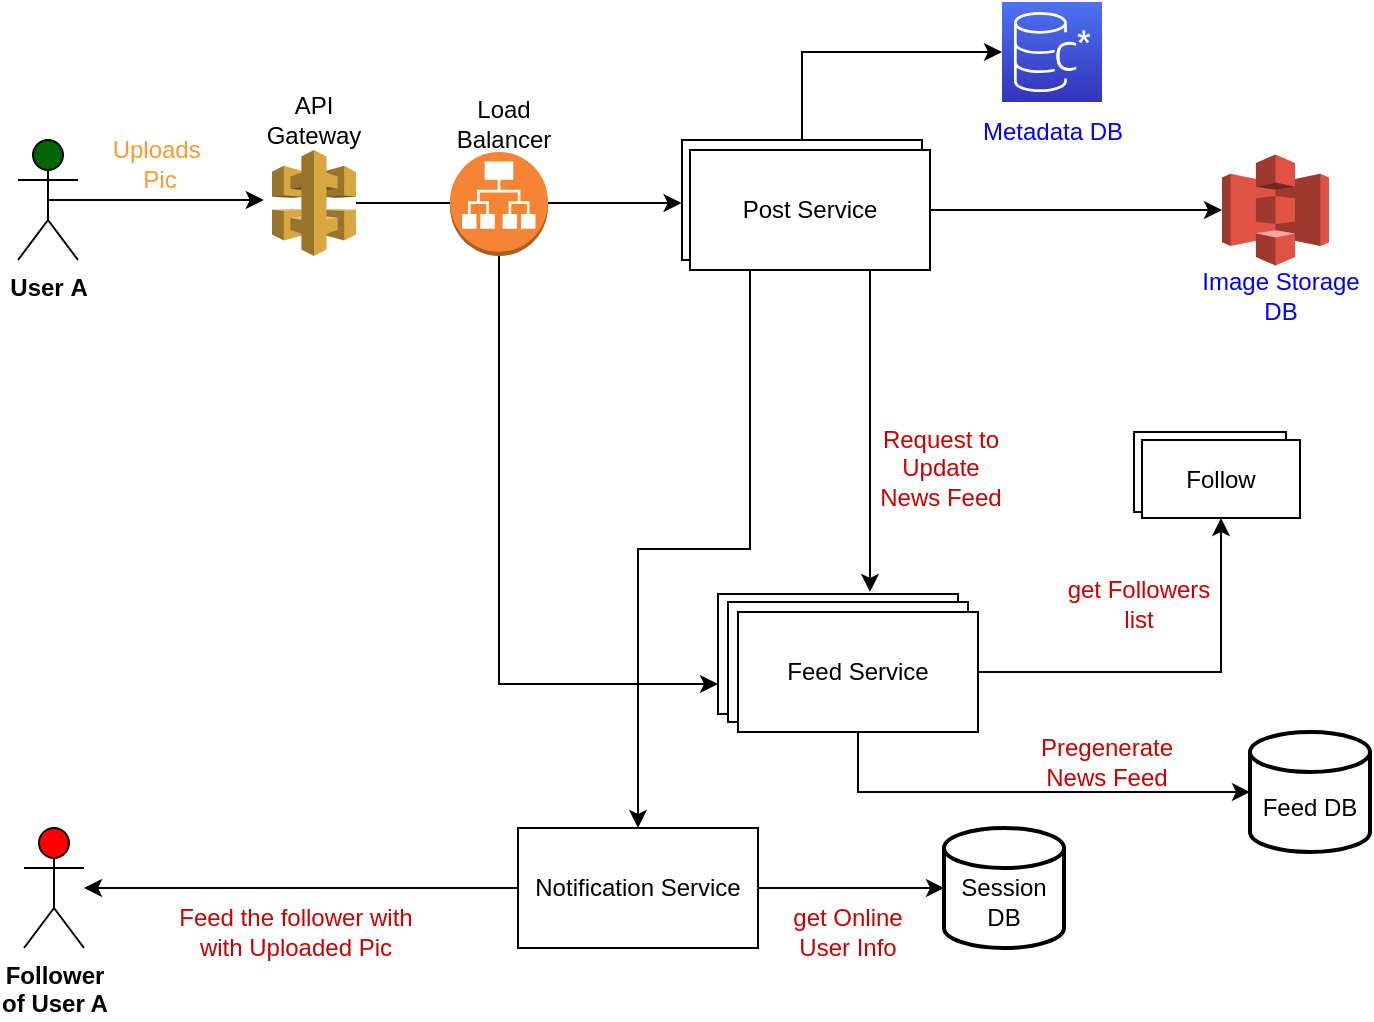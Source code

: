 <mxfile version="19.0.0" type="github" pages="2"><diagram id="dBWdwha_A0aWEbOoDmzM" name="Page-1"><mxGraphModel dx="1426" dy="693" grid="0" gridSize="10" guides="1" tooltips="1" connect="1" arrows="1" fold="1" page="1" pageScale="1" pageWidth="850" pageHeight="1100" math="0" shadow="0"><root><mxCell id="0"/><mxCell id="1" parent="0"/><mxCell id="58DnNX9IW9azyEFasTp5-3" value="&lt;b&gt;Follower&lt;br&gt;of User A&lt;br&gt;&lt;/b&gt;" style="shape=umlActor;verticalLabelPosition=bottom;verticalAlign=top;html=1;outlineConnect=0;fillColor=#FF0000;" parent="1" vertex="1"><mxGeometry x="78" y="505" width="30" height="60" as="geometry"/></mxCell><mxCell id="58DnNX9IW9azyEFasTp5-32" style="edgeStyle=orthogonalEdgeStyle;rounded=0;orthogonalLoop=1;jettySize=auto;html=1;exitX=0.5;exitY=0.5;exitDx=0;exitDy=0;exitPerimeter=0;" parent="1" source="58DnNX9IW9azyEFasTp5-4" edge="1"><mxGeometry relative="1" as="geometry"><mxPoint x="197.889" y="191" as="targetPoint"/></mxGeometry></mxCell><mxCell id="58DnNX9IW9azyEFasTp5-4" value="&lt;b&gt;User&lt;/b&gt; &lt;b&gt;A&lt;/b&gt;" style="shape=umlActor;verticalLabelPosition=bottom;verticalAlign=top;html=1;outlineConnect=0;fillColor=#006600;" parent="1" vertex="1"><mxGeometry x="75" y="161" width="30" height="60" as="geometry"/></mxCell><mxCell id="58DnNX9IW9azyEFasTp5-37" style="edgeStyle=orthogonalEdgeStyle;rounded=0;orthogonalLoop=1;jettySize=auto;html=1;" parent="1" source="58DnNX9IW9azyEFasTp5-9" edge="1"><mxGeometry relative="1" as="geometry"><mxPoint x="406.778" y="192.5" as="targetPoint"/></mxGeometry></mxCell><mxCell id="58DnNX9IW9azyEFasTp5-9" value="" style="outlineConnect=0;dashed=0;verticalLabelPosition=bottom;verticalAlign=top;align=center;html=1;shape=mxgraph.aws3.api_gateway;fillColor=#D9A741;gradientColor=none;" parent="1" vertex="1"><mxGeometry x="202" y="166" width="42" height="53" as="geometry"/></mxCell><mxCell id="58DnNX9IW9azyEFasTp5-10" value="API Gateway" style="text;html=1;strokeColor=none;fillColor=none;align=center;verticalAlign=middle;whiteSpace=wrap;rounded=0;" parent="1" vertex="1"><mxGeometry x="193" y="136" width="60" height="30" as="geometry"/></mxCell><mxCell id="58DnNX9IW9azyEFasTp5-57" style="edgeStyle=orthogonalEdgeStyle;rounded=0;orthogonalLoop=1;jettySize=auto;html=1;exitX=0.5;exitY=1;exitDx=0;exitDy=0;exitPerimeter=0;entryX=0;entryY=0.75;entryDx=0;entryDy=0;fontColor=#CC0000;" parent="1" source="58DnNX9IW9azyEFasTp5-11" target="58DnNX9IW9azyEFasTp5-19" edge="1"><mxGeometry relative="1" as="geometry"/></mxCell><mxCell id="58DnNX9IW9azyEFasTp5-11" value="" style="outlineConnect=0;dashed=0;verticalLabelPosition=bottom;verticalAlign=top;align=center;html=1;shape=mxgraph.aws3.application_load_balancer;fillColor=#F58534;gradientColor=none;" parent="1" vertex="1"><mxGeometry x="291" y="167" width="49" height="52" as="geometry"/></mxCell><mxCell id="58DnNX9IW9azyEFasTp5-12" value="Load Balancer" style="text;html=1;strokeColor=none;fillColor=none;align=center;verticalAlign=middle;whiteSpace=wrap;rounded=0;" parent="1" vertex="1"><mxGeometry x="288" y="138.25" width="60" height="30" as="geometry"/></mxCell><mxCell id="58DnNX9IW9azyEFasTp5-39" style="edgeStyle=orthogonalEdgeStyle;rounded=0;orthogonalLoop=1;jettySize=auto;html=1;exitX=0.5;exitY=0;exitDx=0;exitDy=0;entryX=0;entryY=0.5;entryDx=0;entryDy=0;entryPerimeter=0;" parent="1" source="58DnNX9IW9azyEFasTp5-13" target="58DnNX9IW9azyEFasTp5-28" edge="1"><mxGeometry relative="1" as="geometry"/></mxCell><mxCell id="58DnNX9IW9azyEFasTp5-13" value="Post Service" style="rounded=0;whiteSpace=wrap;html=1;" parent="1" vertex="1"><mxGeometry x="407" y="161" width="120" height="60" as="geometry"/></mxCell><mxCell id="58DnNX9IW9azyEFasTp5-41" style="edgeStyle=orthogonalEdgeStyle;rounded=0;orthogonalLoop=1;jettySize=auto;html=1;entryX=0;entryY=0.5;entryDx=0;entryDy=0;entryPerimeter=0;" parent="1" source="58DnNX9IW9azyEFasTp5-18" target="58DnNX9IW9azyEFasTp5-26" edge="1"><mxGeometry relative="1" as="geometry"/></mxCell><mxCell id="58DnNX9IW9azyEFasTp5-59" style="edgeStyle=orthogonalEdgeStyle;rounded=0;orthogonalLoop=1;jettySize=auto;html=1;exitX=0.25;exitY=1;exitDx=0;exitDy=0;entryX=0.5;entryY=0;entryDx=0;entryDy=0;fontColor=#CC0000;" parent="1" source="58DnNX9IW9azyEFasTp5-18" target="58DnNX9IW9azyEFasTp5-22" edge="1"><mxGeometry relative="1" as="geometry"/></mxCell><mxCell id="58DnNX9IW9azyEFasTp5-60" style="edgeStyle=orthogonalEdgeStyle;rounded=0;orthogonalLoop=1;jettySize=auto;html=1;exitX=0.75;exitY=1;exitDx=0;exitDy=0;fontColor=#CC0000;" parent="1" source="58DnNX9IW9azyEFasTp5-18" edge="1"><mxGeometry relative="1" as="geometry"><mxPoint x="501" y="387" as="targetPoint"/></mxGeometry></mxCell><mxCell id="58DnNX9IW9azyEFasTp5-18" value="Post Service" style="rounded=0;whiteSpace=wrap;html=1;" parent="1" vertex="1"><mxGeometry x="411" y="166" width="120" height="60" as="geometry"/></mxCell><mxCell id="58DnNX9IW9azyEFasTp5-19" value="Post Service" style="rounded=0;whiteSpace=wrap;html=1;" parent="1" vertex="1"><mxGeometry x="425" y="388" width="120" height="60" as="geometry"/></mxCell><mxCell id="58DnNX9IW9azyEFasTp5-20" value="Post Service" style="rounded=0;whiteSpace=wrap;html=1;" parent="1" vertex="1"><mxGeometry x="430" y="392" width="120" height="60" as="geometry"/></mxCell><mxCell id="58DnNX9IW9azyEFasTp5-45" style="edgeStyle=orthogonalEdgeStyle;rounded=0;orthogonalLoop=1;jettySize=auto;html=1;" parent="1" source="58DnNX9IW9azyEFasTp5-21" target="58DnNX9IW9azyEFasTp5-30" edge="1"><mxGeometry relative="1" as="geometry"/></mxCell><mxCell id="58DnNX9IW9azyEFasTp5-49" style="edgeStyle=orthogonalEdgeStyle;rounded=0;orthogonalLoop=1;jettySize=auto;html=1;exitX=0.5;exitY=1;exitDx=0;exitDy=0;entryX=0;entryY=0.5;entryDx=0;entryDy=0;entryPerimeter=0;" parent="1" source="58DnNX9IW9azyEFasTp5-21" target="58DnNX9IW9azyEFasTp5-24" edge="1"><mxGeometry relative="1" as="geometry"/></mxCell><mxCell id="58DnNX9IW9azyEFasTp5-21" value="Feed Service" style="rounded=0;whiteSpace=wrap;html=1;" parent="1" vertex="1"><mxGeometry x="435" y="397" width="120" height="60" as="geometry"/></mxCell><mxCell id="58DnNX9IW9azyEFasTp5-48" style="edgeStyle=orthogonalEdgeStyle;rounded=0;orthogonalLoop=1;jettySize=auto;html=1;exitX=1;exitY=0.5;exitDx=0;exitDy=0;entryX=0;entryY=0.5;entryDx=0;entryDy=0;entryPerimeter=0;" parent="1" source="58DnNX9IW9azyEFasTp5-22" target="58DnNX9IW9azyEFasTp5-25" edge="1"><mxGeometry relative="1" as="geometry"/></mxCell><mxCell id="58DnNX9IW9azyEFasTp5-50" style="edgeStyle=orthogonalEdgeStyle;rounded=0;orthogonalLoop=1;jettySize=auto;html=1;exitX=0;exitY=0.5;exitDx=0;exitDy=0;" parent="1" source="58DnNX9IW9azyEFasTp5-22" target="58DnNX9IW9azyEFasTp5-3" edge="1"><mxGeometry relative="1" as="geometry"/></mxCell><mxCell id="58DnNX9IW9azyEFasTp5-22" value="Notification Service" style="rounded=0;whiteSpace=wrap;html=1;" parent="1" vertex="1"><mxGeometry x="325" y="505" width="120" height="60" as="geometry"/></mxCell><mxCell id="58DnNX9IW9azyEFasTp5-24" value="&lt;br&gt;Feed DB" style="strokeWidth=2;html=1;shape=mxgraph.flowchart.database;whiteSpace=wrap;" parent="1" vertex="1"><mxGeometry x="691" y="457" width="60" height="60" as="geometry"/></mxCell><mxCell id="58DnNX9IW9azyEFasTp5-25" value="&lt;br&gt;Session&lt;br&gt;DB" style="strokeWidth=2;html=1;shape=mxgraph.flowchart.database;whiteSpace=wrap;" parent="1" vertex="1"><mxGeometry x="538" y="505" width="60" height="60" as="geometry"/></mxCell><mxCell id="58DnNX9IW9azyEFasTp5-26" value="" style="outlineConnect=0;dashed=0;verticalLabelPosition=bottom;verticalAlign=top;align=center;html=1;shape=mxgraph.aws3.s3;fillColor=#E05243;gradientColor=none;" parent="1" vertex="1"><mxGeometry x="677" y="168.25" width="53.5" height="55.5" as="geometry"/></mxCell><mxCell id="58DnNX9IW9azyEFasTp5-27" value="&lt;font color=&quot;#0000FF&quot;&gt;Image Storage DB&lt;/font&gt;" style="text;html=1;strokeColor=none;fillColor=none;align=center;verticalAlign=middle;whiteSpace=wrap;rounded=0;" parent="1" vertex="1"><mxGeometry x="665" y="223.75" width="83" height="30" as="geometry"/></mxCell><mxCell id="58DnNX9IW9azyEFasTp5-28" value="" style="sketch=0;points=[[0,0,0],[0.25,0,0],[0.5,0,0],[0.75,0,0],[1,0,0],[0,1,0],[0.25,1,0],[0.5,1,0],[0.75,1,0],[1,1,0],[0,0.25,0],[0,0.5,0],[0,0.75,0],[1,0.25,0],[1,0.5,0],[1,0.75,0]];outlineConnect=0;fontColor=#232F3E;gradientColor=#4D72F3;gradientDirection=north;fillColor=#3334B9;strokeColor=#ffffff;dashed=0;verticalLabelPosition=bottom;verticalAlign=top;align=center;html=1;fontSize=12;fontStyle=0;aspect=fixed;shape=mxgraph.aws4.resourceIcon;resIcon=mxgraph.aws4.managed_apache_cassandra_service;" parent="1" vertex="1"><mxGeometry x="567" y="92" width="50" height="50" as="geometry"/></mxCell><mxCell id="58DnNX9IW9azyEFasTp5-29" value="Follow" style="rounded=0;whiteSpace=wrap;html=1;" parent="1" vertex="1"><mxGeometry x="633" y="307" width="76" height="40" as="geometry"/></mxCell><mxCell id="58DnNX9IW9azyEFasTp5-30" value="Follow " style="rounded=0;whiteSpace=wrap;html=1;" parent="1" vertex="1"><mxGeometry x="637" y="311" width="79" height="39" as="geometry"/></mxCell><mxCell id="58DnNX9IW9azyEFasTp5-52" value="&lt;font color=&quot;#FF9933&quot;&gt;Uploads&amp;nbsp; Pic&lt;/font&gt;" style="text;html=1;strokeColor=none;fillColor=none;align=center;verticalAlign=middle;whiteSpace=wrap;rounded=0;" parent="1" vertex="1"><mxGeometry x="116" y="158" width="60" height="30" as="geometry"/></mxCell><mxCell id="58DnNX9IW9azyEFasTp5-53" value="&lt;font color=&quot;#0000FF&quot;&gt;Metadata DB&lt;/font&gt;" style="text;html=1;strokeColor=none;fillColor=none;align=center;verticalAlign=middle;whiteSpace=wrap;rounded=0;fontColor=#FF9933;" parent="1" vertex="1"><mxGeometry x="552" y="142" width="81" height="30" as="geometry"/></mxCell><mxCell id="58DnNX9IW9azyEFasTp5-55" style="edgeStyle=orthogonalEdgeStyle;rounded=0;orthogonalLoop=1;jettySize=auto;html=1;exitX=0.5;exitY=1;exitDx=0;exitDy=0;fontColor=#0000FF;" parent="1" source="58DnNX9IW9azyEFasTp5-27" target="58DnNX9IW9azyEFasTp5-27" edge="1"><mxGeometry relative="1" as="geometry"/></mxCell><mxCell id="58DnNX9IW9azyEFasTp5-56" value="&lt;font color=&quot;#CC0000&quot;&gt;get Followers list&lt;/font&gt;" style="text;html=1;strokeColor=none;fillColor=none;align=center;verticalAlign=middle;whiteSpace=wrap;rounded=0;" parent="1" vertex="1"><mxGeometry x="594" y="378" width="83" height="30" as="geometry"/></mxCell><mxCell id="58DnNX9IW9azyEFasTp5-61" value="get Online User Info" style="text;html=1;strokeColor=none;fillColor=none;align=center;verticalAlign=middle;whiteSpace=wrap;rounded=0;fontColor=#CC0000;" parent="1" vertex="1"><mxGeometry x="460" y="542" width="60" height="30" as="geometry"/></mxCell><mxCell id="58DnNX9IW9azyEFasTp5-63" value="Feed the follower with&lt;br&gt;with Uploaded Pic" style="text;html=1;strokeColor=none;fillColor=none;align=center;verticalAlign=middle;whiteSpace=wrap;rounded=0;fontColor=#CC0000;" parent="1" vertex="1"><mxGeometry x="140" y="542" width="148" height="30" as="geometry"/></mxCell><mxCell id="58DnNX9IW9azyEFasTp5-64" value="Pregenerate News Feed" style="text;html=1;strokeColor=none;fillColor=none;align=center;verticalAlign=middle;whiteSpace=wrap;rounded=0;fontColor=#CC0000;" parent="1" vertex="1"><mxGeometry x="580" y="457" width="79" height="30" as="geometry"/></mxCell><mxCell id="58DnNX9IW9azyEFasTp5-65" value="Request to Update &lt;br&gt;News Feed" style="text;html=1;strokeColor=none;fillColor=none;align=center;verticalAlign=middle;whiteSpace=wrap;rounded=0;fontColor=#CC0000;" parent="1" vertex="1"><mxGeometry x="497" y="313" width="79" height="24" as="geometry"/></mxCell></root></mxGraphModel></diagram><diagram id="wMhJc2ifHaVbwMsBv_h6" name="Page-2"><mxGraphModel dx="1308" dy="710" grid="0" gridSize="10" guides="1" tooltips="1" connect="1" arrows="1" fold="1" page="1" pageScale="1" pageWidth="850" pageHeight="1100" background="#FFF2CC" math="0" shadow="0"><root><mxCell id="0"/><mxCell id="1" parent="0"/><mxCell id="OuaL52vwTTWiNSWUstsk-1" value="" style="dashed=0;outlineConnect=0;html=1;align=center;labelPosition=center;verticalLabelPosition=bottom;verticalAlign=top;shape=mxgraph.weblogos.github" vertex="1" parent="1"><mxGeometry x="146" y="101" width="75" height="75" as="geometry"/></mxCell><mxCell id="OuaL52vwTTWiNSWUstsk-2" value="&lt;font style=&quot;font-size: 48px;&quot;&gt;&lt;b&gt;Codespaces&lt;/b&gt;&lt;/font&gt;" style="text;html=1;strokeColor=none;fillColor=none;align=center;verticalAlign=middle;whiteSpace=wrap;rounded=0;" vertex="1" parent="1"><mxGeometry x="349" y="133" width="60" height="30" as="geometry"/></mxCell><mxCell id="OuaL52vwTTWiNSWUstsk-3" value="Access &lt;font color=&quot;#CC0000&quot;&gt;&lt;b&gt;Free&lt;/b&gt;&lt;/font&gt; cloud-hosted dev environments from Visual Studio Code or your browser." style="text;whiteSpace=wrap;html=1;fontSize=48;" vertex="1" parent="1"><mxGeometry x="144" y="197" width="540" height="246" as="geometry"/></mxCell><mxCell id="OuaL52vwTTWiNSWUstsk-14" value="" style="verticalLabelPosition=bottom;html=1;verticalAlign=top;align=center;strokeColor=none;fillColor=#00BEF2;shape=mxgraph.azure.visual_studio_online;fontSize=12;fontColor=#CC0000;" vertex="1" parent="1"><mxGeometry x="332" y="502" width="83" height="74" as="geometry"/></mxCell><mxCell id="OuaL52vwTTWiNSWUstsk-19" value="" style="verticalLabelPosition=bottom;html=1;verticalAlign=top;align=center;strokeColor=none;fillColor=#00BEF2;shape=mxgraph.azure.github_code;pointerEvents=1;fontSize=12;fontColor=#CC0000;" vertex="1" parent="1"><mxGeometry x="146" y="497" width="82" height="84" as="geometry"/></mxCell><mxCell id="OuaL52vwTTWiNSWUstsk-20" value="" style="shape=image;html=1;verticalAlign=top;verticalLabelPosition=bottom;labelBackgroundColor=#ffffff;imageAspect=0;aspect=fixed;image=https://cdn3.iconfinder.com/data/icons/user-interface-169/32/plus-128.png;fontSize=12;fontColor=#CC0000;" vertex="1" parent="1"><mxGeometry x="236" y="492" width="96" height="96" as="geometry"/></mxCell><mxCell id="OuaL52vwTTWiNSWUstsk-21" value="" style="shape=image;html=1;verticalAlign=top;verticalLabelPosition=bottom;labelBackgroundColor=#ffffff;imageAspect=0;aspect=fixed;image=https://cdn2.iconfinder.com/data/icons/css-vol-2/24/math-equal-128.png;fontSize=12;fontColor=#CC0000;" vertex="1" parent="1"><mxGeometry x="425" y="502" width="82" height="82" as="geometry"/></mxCell><mxCell id="OuaL52vwTTWiNSWUstsk-22" value="" style="shape=image;html=1;verticalAlign=top;verticalLabelPosition=bottom;labelBackgroundColor=#ffffff;imageAspect=0;aspect=fixed;image=https://cdn4.iconfinder.com/data/icons/evil-icons-user-interface/64/heart-128.png;fontSize=12;fontColor=#CC0000;" vertex="1" parent="1"><mxGeometry x="500" y="479" width="128" height="128" as="geometry"/></mxCell></root></mxGraphModel></diagram></mxfile>